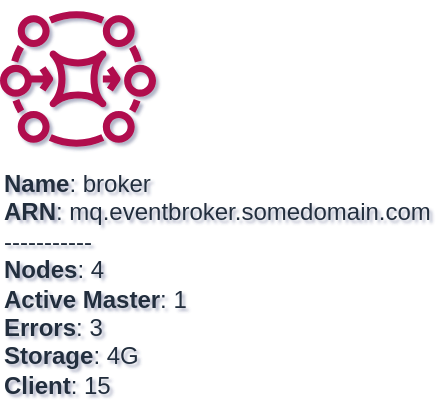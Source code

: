 <mxfile type="MultiCloud">
	<diagram id="diagram_1" name="AWS components">
		<mxGraphModel dx="1015" dy="661" grid="1" gridSize="10" guides="1" tooltips="1" connect="1" arrows="1" fold="1" page="1" pageScale="1" pageWidth="850" pageHeight="1100" math="0" shadow="1">
			<root>
				<mxCell id="0" />
				<mxCell id="1" parent="0" />
				<mxCell id="vertex:mq_broker:mq.eventbroker.somedomain.com" value="&lt;b&gt;Name&lt;/b&gt;: broker&lt;BR&gt;&lt;b&gt;ARN&lt;/b&gt;: mq.eventbroker.somedomain.com&lt;BR&gt;-----------&lt;BR&gt;&lt;b&gt;Nodes&lt;/b&gt;: 4&lt;BR&gt;&lt;b&gt;Active Master&lt;/b&gt;: 1&lt;BR&gt;&lt;b&gt;Errors&lt;/b&gt;: 3&lt;BR&gt;&lt;b&gt;Storage&lt;/b&gt;: 4G&lt;BR&gt;&lt;b&gt;Client&lt;/b&gt;: 15" style="sketch=0;outlineConnect=0;fontColor=#232F3E;gradientColor=none;fillColor=#B0084D;strokeColor=none;dashed=0;verticalLabelPosition=bottom;verticalAlign=top;align=left;html=1;fontSize=12;fontStyle=0;aspect=fixed;pointerEvents=1;shape=mxgraph.aws4.mq_broker;" parent="1" vertex="1">
					<mxGeometry width="78" height="78" as="geometry" />
				</mxCell>
			</root>
		</mxGraphModel>
	</diagram>
</mxfile>